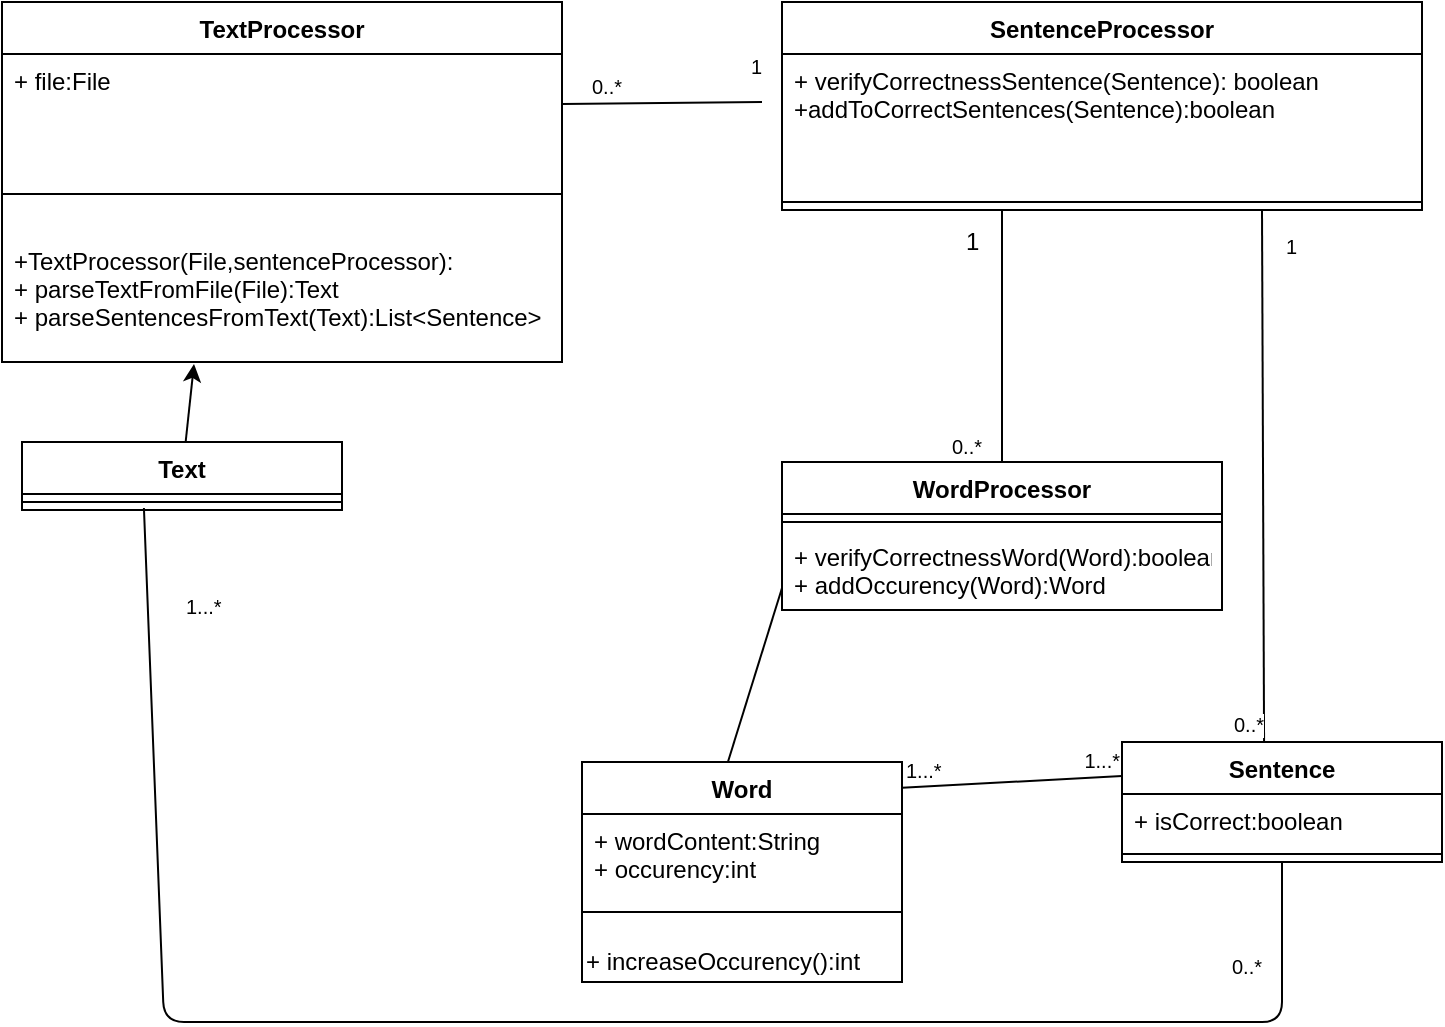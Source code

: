 <mxfile version="12.2.4" type="device" pages="1"><diagram id="ZR5FN9tVofuPNc64mUvZ" name="Page-1"><mxGraphModel dx="1022" dy="561" grid="1" gridSize="10" guides="1" tooltips="1" connect="1" arrows="1" fold="1" page="1" pageScale="1" pageWidth="850" pageHeight="1100" math="0" shadow="0"><root><mxCell id="0"/><mxCell id="1" parent="0"/><mxCell id="-KdMPL1c1cQOgTHELkwM-5" value="TextProcessor" style="swimlane;fontStyle=1;align=center;verticalAlign=top;childLayout=stackLayout;horizontal=1;startSize=26;horizontalStack=0;resizeParent=1;resizeParentMax=0;resizeLast=0;collapsible=1;marginBottom=0;" vertex="1" parent="1"><mxGeometry x="100" y="40" width="280" height="180" as="geometry"/></mxCell><mxCell id="-KdMPL1c1cQOgTHELkwM-6" value="+ file:File&#xA;&#xA;" style="text;strokeColor=none;fillColor=none;align=left;verticalAlign=top;spacingLeft=4;spacingRight=4;overflow=hidden;rotatable=0;points=[[0,0.5],[1,0.5]];portConstraint=eastwest;" vertex="1" parent="-KdMPL1c1cQOgTHELkwM-5"><mxGeometry y="26" width="280" height="50" as="geometry"/></mxCell><mxCell id="-KdMPL1c1cQOgTHELkwM-7" value="" style="line;strokeWidth=1;fillColor=none;align=left;verticalAlign=middle;spacingTop=-1;spacingLeft=3;spacingRight=3;rotatable=0;labelPosition=right;points=[];portConstraint=eastwest;" vertex="1" parent="-KdMPL1c1cQOgTHELkwM-5"><mxGeometry y="76" width="280" height="40" as="geometry"/></mxCell><mxCell id="-KdMPL1c1cQOgTHELkwM-8" value="+TextProcessor(File,sentenceProcessor):&#xA;+ parseTextFromFile(File):Text&#xA;+ parseSentencesFromText(Text):List&lt;Sentence&gt;&#xA;&#xA;&#xA;&#xA;" style="text;strokeColor=none;fillColor=none;align=left;verticalAlign=top;spacingLeft=4;spacingRight=4;overflow=hidden;rotatable=0;points=[[0,0.5],[1,0.5]];portConstraint=eastwest;" vertex="1" parent="-KdMPL1c1cQOgTHELkwM-5"><mxGeometry y="116" width="280" height="64" as="geometry"/></mxCell><mxCell id="-KdMPL1c1cQOgTHELkwM-9" value="SentenceProcessor&#xA;" style="swimlane;fontStyle=1;align=center;verticalAlign=top;childLayout=stackLayout;horizontal=1;startSize=26;horizontalStack=0;resizeParent=1;resizeParentMax=0;resizeLast=0;collapsible=1;marginBottom=0;" vertex="1" parent="1"><mxGeometry x="490" y="40" width="320" height="104" as="geometry"/></mxCell><mxCell id="-KdMPL1c1cQOgTHELkwM-12" value="+ verifyCorrectnessSentence(Sentence): boolean&#xA;+addToCorrectSentences(Sentence):boolean&#xA;" style="text;strokeColor=none;fillColor=none;align=left;verticalAlign=top;spacingLeft=4;spacingRight=4;overflow=hidden;rotatable=0;points=[[0,0.5],[1,0.5]];portConstraint=eastwest;" vertex="1" parent="-KdMPL1c1cQOgTHELkwM-9"><mxGeometry y="26" width="320" height="70" as="geometry"/></mxCell><mxCell id="-KdMPL1c1cQOgTHELkwM-11" value="" style="line;strokeWidth=1;fillColor=none;align=left;verticalAlign=middle;spacingTop=-1;spacingLeft=3;spacingRight=3;rotatable=0;labelPosition=right;points=[];portConstraint=eastwest;" vertex="1" parent="-KdMPL1c1cQOgTHELkwM-9"><mxGeometry y="96" width="320" height="8" as="geometry"/></mxCell><mxCell id="-KdMPL1c1cQOgTHELkwM-13" value="Sentence" style="swimlane;fontStyle=1;align=center;verticalAlign=top;childLayout=stackLayout;horizontal=1;startSize=26;horizontalStack=0;resizeParent=1;resizeParentMax=0;resizeLast=0;collapsible=1;marginBottom=0;" vertex="1" parent="1"><mxGeometry x="660" y="410" width="160" height="60" as="geometry"/></mxCell><mxCell id="-KdMPL1c1cQOgTHELkwM-14" value="+ isCorrect:boolean" style="text;strokeColor=none;fillColor=none;align=left;verticalAlign=top;spacingLeft=4;spacingRight=4;overflow=hidden;rotatable=0;points=[[0,0.5],[1,0.5]];portConstraint=eastwest;" vertex="1" parent="-KdMPL1c1cQOgTHELkwM-13"><mxGeometry y="26" width="160" height="26" as="geometry"/></mxCell><mxCell id="-KdMPL1c1cQOgTHELkwM-15" value="" style="line;strokeWidth=1;fillColor=none;align=left;verticalAlign=middle;spacingTop=-1;spacingLeft=3;spacingRight=3;rotatable=0;labelPosition=right;points=[];portConstraint=eastwest;" vertex="1" parent="-KdMPL1c1cQOgTHELkwM-13"><mxGeometry y="52" width="160" height="8" as="geometry"/></mxCell><mxCell id="-KdMPL1c1cQOgTHELkwM-17" value="Word" style="swimlane;fontStyle=1;align=center;verticalAlign=top;childLayout=stackLayout;horizontal=1;startSize=26;horizontalStack=0;resizeParent=1;resizeParentMax=0;resizeLast=0;collapsible=1;marginBottom=0;" vertex="1" parent="1"><mxGeometry x="390" y="420" width="160" height="110" as="geometry"/></mxCell><mxCell id="-KdMPL1c1cQOgTHELkwM-25" value="" style="endArrow=none;html=1;exitX=1;exitY=0.117;exitDx=0;exitDy=0;exitPerimeter=0;" edge="1" parent="-KdMPL1c1cQOgTHELkwM-17" source="-KdMPL1c1cQOgTHELkwM-17"><mxGeometry relative="1" as="geometry"><mxPoint x="130" y="7" as="sourcePoint"/><mxPoint x="270" y="7" as="targetPoint"/></mxGeometry></mxCell><mxCell id="-KdMPL1c1cQOgTHELkwM-26" value="1...*" style="resizable=0;html=1;align=left;verticalAlign=bottom;labelBackgroundColor=#ffffff;fontSize=10;" connectable="0" vertex="1" parent="-KdMPL1c1cQOgTHELkwM-25"><mxGeometry x="-1" relative="1" as="geometry"/></mxCell><mxCell id="-KdMPL1c1cQOgTHELkwM-27" value="1...*" style="resizable=0;html=1;align=right;verticalAlign=bottom;labelBackgroundColor=#ffffff;fontSize=10;" connectable="0" vertex="1" parent="-KdMPL1c1cQOgTHELkwM-25"><mxGeometry x="1" relative="1" as="geometry"/></mxCell><mxCell id="-KdMPL1c1cQOgTHELkwM-18" value="+ wordContent:String&#xA;+ occurency:int&#xA;" style="text;strokeColor=none;fillColor=none;align=left;verticalAlign=top;spacingLeft=4;spacingRight=4;overflow=hidden;rotatable=0;points=[[0,0.5],[1,0.5]];portConstraint=eastwest;" vertex="1" parent="-KdMPL1c1cQOgTHELkwM-17"><mxGeometry y="26" width="160" height="34" as="geometry"/></mxCell><mxCell id="-KdMPL1c1cQOgTHELkwM-19" value="" style="line;strokeWidth=1;fillColor=none;align=left;verticalAlign=middle;spacingTop=-1;spacingLeft=3;spacingRight=3;rotatable=0;labelPosition=right;points=[];portConstraint=eastwest;" vertex="1" parent="-KdMPL1c1cQOgTHELkwM-17"><mxGeometry y="60" width="160" height="30" as="geometry"/></mxCell><mxCell id="-KdMPL1c1cQOgTHELkwM-62" value="+ increaseOccurency():int" style="text;html=1;resizable=0;points=[];autosize=1;align=left;verticalAlign=top;spacingTop=-4;" vertex="1" parent="-KdMPL1c1cQOgTHELkwM-17"><mxGeometry y="90" width="160" height="20" as="geometry"/></mxCell><mxCell id="-KdMPL1c1cQOgTHELkwM-21" value="" style="endArrow=none;html=1;exitX=0.75;exitY=1;exitDx=0;exitDy=0;entryX=0.444;entryY=0;entryDx=0;entryDy=0;entryPerimeter=0;elbow=vertical;" edge="1" parent="1" source="-KdMPL1c1cQOgTHELkwM-9" target="-KdMPL1c1cQOgTHELkwM-13"><mxGeometry relative="1" as="geometry"><mxPoint x="630" y="241.5" as="sourcePoint"/><mxPoint x="790" y="241.5" as="targetPoint"/></mxGeometry></mxCell><mxCell id="-KdMPL1c1cQOgTHELkwM-22" value="1" style="resizable=0;html=1;align=left;verticalAlign=bottom;labelBackgroundColor=#ffffff;fontSize=10;" connectable="0" vertex="1" parent="-KdMPL1c1cQOgTHELkwM-21"><mxGeometry x="-1" relative="1" as="geometry"><mxPoint x="10" y="26" as="offset"/></mxGeometry></mxCell><mxCell id="-KdMPL1c1cQOgTHELkwM-23" value="0..*" style="resizable=0;html=1;align=right;verticalAlign=bottom;labelBackgroundColor=#ffffff;fontSize=10;" connectable="0" vertex="1" parent="-KdMPL1c1cQOgTHELkwM-21"><mxGeometry x="1" relative="1" as="geometry"/></mxCell><mxCell id="-KdMPL1c1cQOgTHELkwM-34" value="WordProcessor" style="swimlane;fontStyle=1;align=center;verticalAlign=top;childLayout=stackLayout;horizontal=1;startSize=26;horizontalStack=0;resizeParent=1;resizeParentMax=0;resizeLast=0;collapsible=1;marginBottom=0;" vertex="1" parent="1"><mxGeometry x="490" y="270" width="220" height="74" as="geometry"/></mxCell><mxCell id="-KdMPL1c1cQOgTHELkwM-36" value="" style="line;strokeWidth=1;fillColor=none;align=left;verticalAlign=middle;spacingTop=-1;spacingLeft=3;spacingRight=3;rotatable=0;labelPosition=right;points=[];portConstraint=eastwest;" vertex="1" parent="-KdMPL1c1cQOgTHELkwM-34"><mxGeometry y="26" width="220" height="8" as="geometry"/></mxCell><mxCell id="-KdMPL1c1cQOgTHELkwM-37" value="+ verifyCorrectnessWord(Word):boolean&#xA;+ addOccurency(Word):Word&#xA;" style="text;strokeColor=none;fillColor=none;align=left;verticalAlign=top;spacingLeft=4;spacingRight=4;overflow=hidden;rotatable=0;points=[[0,0.5],[1,0.5]];portConstraint=eastwest;" vertex="1" parent="-KdMPL1c1cQOgTHELkwM-34"><mxGeometry y="34" width="220" height="40" as="geometry"/></mxCell><mxCell id="-KdMPL1c1cQOgTHELkwM-38" value="" style="endArrow=none;html=1;entryX=0.456;entryY=0;entryDx=0;entryDy=0;entryPerimeter=0;" edge="1" parent="1" target="-KdMPL1c1cQOgTHELkwM-17"><mxGeometry relative="1" as="geometry"><mxPoint x="490" y="333" as="sourcePoint"/><mxPoint x="320" y="385.5" as="targetPoint"/></mxGeometry></mxCell><mxCell id="-KdMPL1c1cQOgTHELkwM-39" value="" style="resizable=0;html=1;align=left;verticalAlign=bottom;labelBackgroundColor=#ffffff;fontSize=10;" connectable="0" vertex="1" parent="-KdMPL1c1cQOgTHELkwM-38"><mxGeometry x="-1" relative="1" as="geometry"/></mxCell><mxCell id="-KdMPL1c1cQOgTHELkwM-40" value="" style="resizable=0;html=1;align=right;verticalAlign=bottom;labelBackgroundColor=#ffffff;fontSize=10;" connectable="0" vertex="1" parent="-KdMPL1c1cQOgTHELkwM-38"><mxGeometry x="1" relative="1" as="geometry"/></mxCell><mxCell id="-KdMPL1c1cQOgTHELkwM-41" value="" style="endArrow=none;html=1;" edge="1" parent="1" target="-KdMPL1c1cQOgTHELkwM-34"><mxGeometry relative="1" as="geometry"><mxPoint x="600" y="144" as="sourcePoint"/><mxPoint x="520" y="230" as="targetPoint"/></mxGeometry></mxCell><mxCell id="-KdMPL1c1cQOgTHELkwM-42" value="" style="resizable=0;html=1;align=left;verticalAlign=bottom;labelBackgroundColor=#ffffff;fontSize=10;" connectable="0" vertex="1" parent="-KdMPL1c1cQOgTHELkwM-41"><mxGeometry x="-1" relative="1" as="geometry"/></mxCell><mxCell id="-KdMPL1c1cQOgTHELkwM-43" value="0..*" style="resizable=0;html=1;align=right;verticalAlign=bottom;labelBackgroundColor=#ffffff;fontSize=10;" connectable="0" vertex="1" parent="-KdMPL1c1cQOgTHELkwM-41"><mxGeometry x="1" relative="1" as="geometry"><mxPoint x="-190" y="-180" as="offset"/></mxGeometry></mxCell><mxCell id="-KdMPL1c1cQOgTHELkwM-48" value="1" style="resizable=0;html=1;align=right;verticalAlign=bottom;labelBackgroundColor=#ffffff;fontSize=10;" connectable="0" vertex="1" parent="-KdMPL1c1cQOgTHELkwM-41"><mxGeometry x="1" relative="1" as="geometry"><mxPoint x="-120" y="-190" as="offset"/></mxGeometry></mxCell><mxCell id="-KdMPL1c1cQOgTHELkwM-50" value="0..*" style="resizable=0;html=1;align=right;verticalAlign=bottom;labelBackgroundColor=#ffffff;fontSize=10;" connectable="0" vertex="1" parent="-KdMPL1c1cQOgTHELkwM-41"><mxGeometry x="1" relative="1" as="geometry"><mxPoint x="-10" as="offset"/></mxGeometry></mxCell><mxCell id="-KdMPL1c1cQOgTHELkwM-44" value="" style="endArrow=none;html=1;exitX=1;exitY=0.5;exitDx=0;exitDy=0;" edge="1" parent="1" source="-KdMPL1c1cQOgTHELkwM-6"><mxGeometry relative="1" as="geometry"><mxPoint x="320" y="90" as="sourcePoint"/><mxPoint x="480" y="90" as="targetPoint"/></mxGeometry></mxCell><mxCell id="-KdMPL1c1cQOgTHELkwM-45" value="" style="resizable=0;html=1;align=left;verticalAlign=bottom;labelBackgroundColor=#ffffff;fontSize=10;" connectable="0" vertex="1" parent="-KdMPL1c1cQOgTHELkwM-44"><mxGeometry x="-1" relative="1" as="geometry"/></mxCell><mxCell id="-KdMPL1c1cQOgTHELkwM-46" value="" style="resizable=0;html=1;align=right;verticalAlign=bottom;labelBackgroundColor=#ffffff;fontSize=10;" connectable="0" vertex="1" parent="-KdMPL1c1cQOgTHELkwM-44"><mxGeometry x="1" relative="1" as="geometry"/></mxCell><mxCell id="-KdMPL1c1cQOgTHELkwM-49" value="1" style="text;html=1;resizable=0;points=[];autosize=1;align=left;verticalAlign=top;spacingTop=-4;" vertex="1" parent="1"><mxGeometry x="580" y="150" width="20" height="20" as="geometry"/></mxCell><mxCell id="-KdMPL1c1cQOgTHELkwM-55" value="" style="rounded=0;orthogonalLoop=1;jettySize=auto;html=1;elbow=vertical;" edge="1" parent="1" source="-KdMPL1c1cQOgTHELkwM-51"><mxGeometry relative="1" as="geometry"><mxPoint x="196" y="221" as="targetPoint"/></mxGeometry></mxCell><mxCell id="-KdMPL1c1cQOgTHELkwM-51" value="Text" style="swimlane;fontStyle=1;align=center;verticalAlign=top;childLayout=stackLayout;horizontal=1;startSize=26;horizontalStack=0;resizeParent=1;resizeParentMax=0;resizeLast=0;collapsible=1;marginBottom=0;" vertex="1" parent="1"><mxGeometry x="110" y="260" width="160" height="34" as="geometry"/></mxCell><mxCell id="-KdMPL1c1cQOgTHELkwM-53" value="" style="line;strokeWidth=1;fillColor=none;align=left;verticalAlign=middle;spacingTop=-1;spacingLeft=3;spacingRight=3;rotatable=0;labelPosition=right;points=[];portConstraint=eastwest;" vertex="1" parent="-KdMPL1c1cQOgTHELkwM-51"><mxGeometry y="26" width="160" height="8" as="geometry"/></mxCell><mxCell id="-KdMPL1c1cQOgTHELkwM-56" value="" style="endArrow=none;html=1;exitX=0.381;exitY=0.875;exitDx=0;exitDy=0;exitPerimeter=0;entryX=0.5;entryY=1;entryDx=0;entryDy=0;" edge="1" parent="1" source="-KdMPL1c1cQOgTHELkwM-53" target="-KdMPL1c1cQOgTHELkwM-13"><mxGeometry relative="1" as="geometry"><mxPoint x="180.96" y="320" as="sourcePoint"/><mxPoint x="740" y="496" as="targetPoint"/><Array as="points"><mxPoint x="181" y="550"/><mxPoint x="740" y="550"/></Array></mxGeometry></mxCell><mxCell id="-KdMPL1c1cQOgTHELkwM-57" value="" style="resizable=0;html=1;align=left;verticalAlign=bottom;labelBackgroundColor=#ffffff;fontSize=10;" connectable="0" vertex="1" parent="-KdMPL1c1cQOgTHELkwM-56"><mxGeometry x="-1" relative="1" as="geometry"/></mxCell><mxCell id="-KdMPL1c1cQOgTHELkwM-58" value="" style="resizable=0;html=1;align=right;verticalAlign=bottom;labelBackgroundColor=#ffffff;fontSize=10;" connectable="0" vertex="1" parent="-KdMPL1c1cQOgTHELkwM-56"><mxGeometry x="1" relative="1" as="geometry"/></mxCell><mxCell id="-KdMPL1c1cQOgTHELkwM-59" value="1...*" style="resizable=0;html=1;align=left;verticalAlign=bottom;labelBackgroundColor=#ffffff;fontSize=10;" connectable="0" vertex="1" parent="1"><mxGeometry x="-1" relative="1" as="geometry"><mxPoint x="190" y="350" as="offset"/></mxGeometry></mxCell><mxCell id="-KdMPL1c1cQOgTHELkwM-60" value="0..*" style="resizable=0;html=1;align=right;verticalAlign=bottom;labelBackgroundColor=#ffffff;fontSize=10;" connectable="0" vertex="1" parent="1"><mxGeometry x="1" relative="1" as="geometry"><mxPoint x="730" y="530" as="offset"/></mxGeometry></mxCell></root></mxGraphModel></diagram></mxfile>